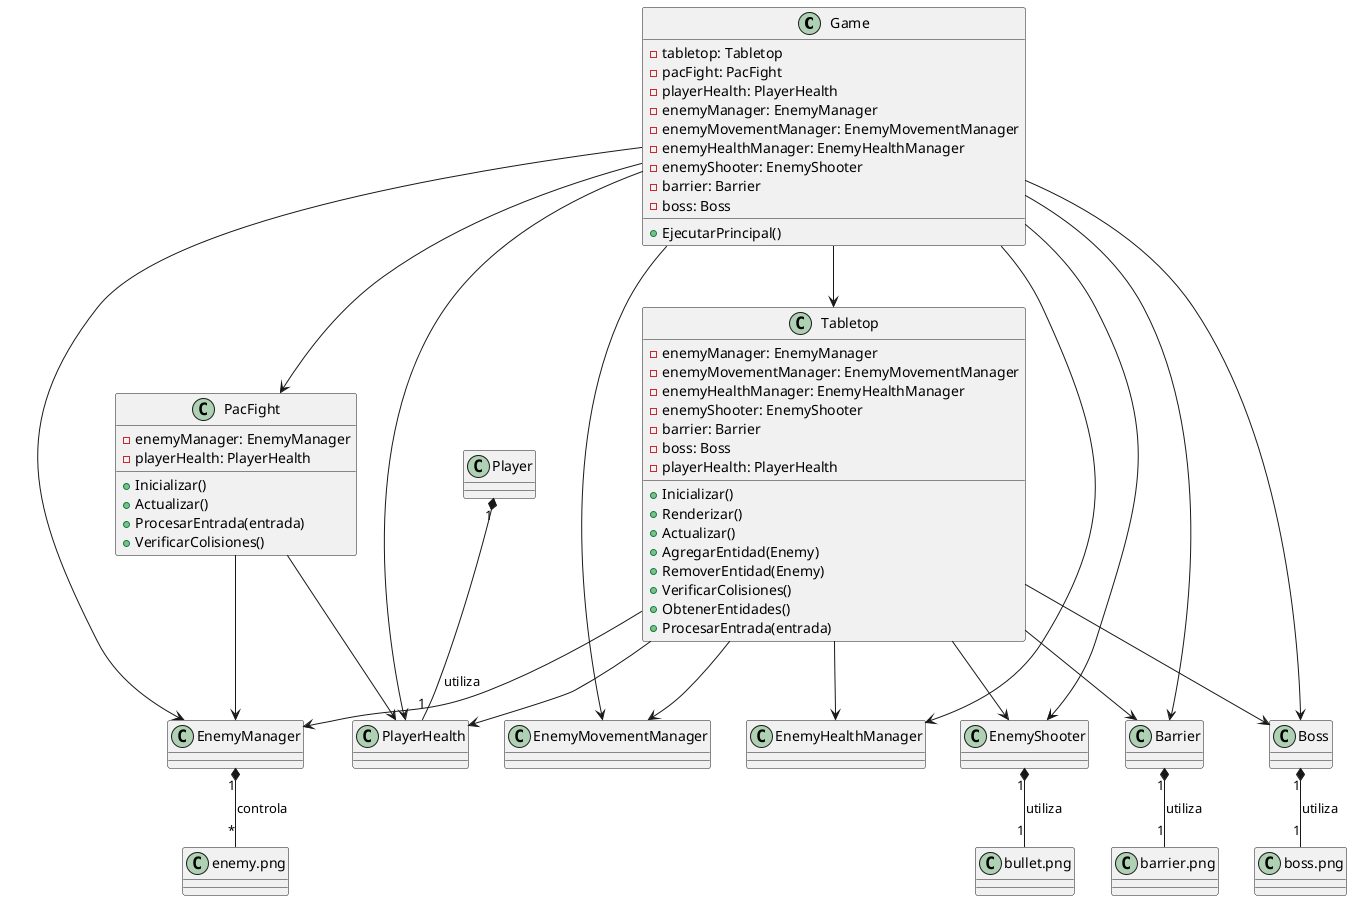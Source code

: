 @startuml SpaceInvaders

' Clases principales
class Game {
    - tabletop: Tabletop
    - pacFight: PacFight
    - playerHealth: PlayerHealth
    - enemyManager: EnemyManager
    - enemyMovementManager: EnemyMovementManager
    - enemyHealthManager: EnemyHealthManager
    - enemyShooter: EnemyShooter
    - barrier: Barrier
    - boss: Boss
    + EjecutarPrincipal()
}

class Tabletop {
    - enemyManager: EnemyManager
    - enemyMovementManager: EnemyMovementManager
    - enemyHealthManager: EnemyHealthManager
    - enemyShooter: EnemyShooter
    - barrier: Barrier
    - boss: Boss
    - playerHealth: PlayerHealth
    + Inicializar()
    + Renderizar()
    + Actualizar()
    + AgregarEntidad(Enemy)
    + RemoverEntidad(Enemy)
    + VerificarColisiones()
    + ObtenerEntidades()
    + ProcesarEntrada(entrada)
}

class PacFight {
    - enemyManager: EnemyManager
    - playerHealth: PlayerHealth
    + Inicializar()
    + Actualizar()
    + ProcesarEntrada(entrada)
    + VerificarColisiones()
}

class EnemyManager
class EnemyMovementManager
class EnemyHealthManager
class EnemyShooter
class Barrier
class Boss
class PlayerHealth

class EnemySprite as "enemy.png"
class BossSprite as "boss.png"
class BarrierSprite as "barrier.png"
class BulletSprite as "bullet.png"

' Relaciones
Game --> Tabletop
Game --> PacFight
Game --> PlayerHealth
Game --> EnemyManager
Game --> EnemyMovementManager
Game --> EnemyHealthManager
Game --> EnemyShooter
Game --> Barrier
Game --> Boss

Tabletop --> EnemyManager
Tabletop --> EnemyMovementManager
Tabletop --> EnemyHealthManager
Tabletop --> EnemyShooter
Tabletop --> Barrier
Tabletop --> Boss
Tabletop --> PlayerHealth

PacFight --> EnemyManager
PacFight --> PlayerHealth

Player "1" *-- "1" PlayerHealth : utiliza
EnemyManager "1" *-- "*" EnemySprite : controla
Boss "1" *-- "1" BossSprite : utiliza
Barrier "1" *-- "1" BarrierSprite : utiliza
EnemyShooter "1" *-- "1" BulletSprite : utiliza

@enduml